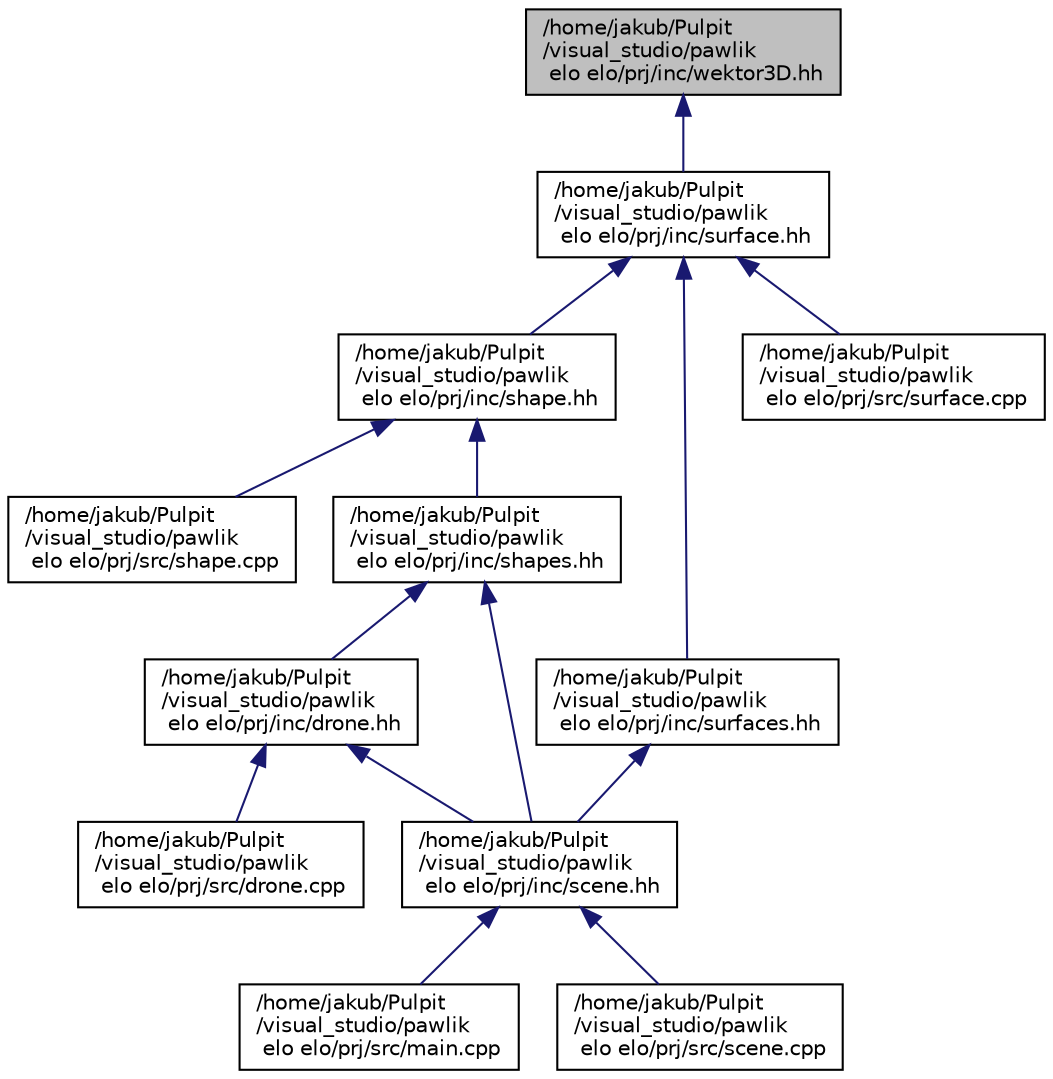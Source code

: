 digraph "/home/jakub/Pulpit/visual_studio/pawlik elo elo/prj/inc/wektor3D.hh"
{
  edge [fontname="Helvetica",fontsize="10",labelfontname="Helvetica",labelfontsize="10"];
  node [fontname="Helvetica",fontsize="10",shape=record];
  Node5 [label="/home/jakub/Pulpit\l/visual_studio/pawlik\l elo elo/prj/inc/wektor3D.hh",height=0.2,width=0.4,color="black", fillcolor="grey75", style="filled", fontcolor="black"];
  Node5 -> Node6 [dir="back",color="midnightblue",fontsize="10",style="solid",fontname="Helvetica"];
  Node6 [label="/home/jakub/Pulpit\l/visual_studio/pawlik\l elo elo/prj/inc/surface.hh",height=0.2,width=0.4,color="black", fillcolor="white", style="filled",URL="$surface_8hh.html",tooltip="Definicja metody klasy surface. "];
  Node6 -> Node7 [dir="back",color="midnightblue",fontsize="10",style="solid",fontname="Helvetica"];
  Node7 [label="/home/jakub/Pulpit\l/visual_studio/pawlik\l elo elo/prj/inc/shape.hh",height=0.2,width=0.4,color="black", fillcolor="white", style="filled",URL="$shape_8hh.html",tooltip="Definicja metody klasy shape. "];
  Node7 -> Node8 [dir="back",color="midnightblue",fontsize="10",style="solid",fontname="Helvetica"];
  Node8 [label="/home/jakub/Pulpit\l/visual_studio/pawlik\l elo elo/prj/inc/shapes.hh",height=0.2,width=0.4,color="black", fillcolor="white", style="filled",URL="$shapes_8hh.html",tooltip="Definicja metody klasy shapes. "];
  Node8 -> Node9 [dir="back",color="midnightblue",fontsize="10",style="solid",fontname="Helvetica"];
  Node9 [label="/home/jakub/Pulpit\l/visual_studio/pawlik\l elo elo/prj/inc/drone.hh",height=0.2,width=0.4,color="black", fillcolor="white", style="filled",URL="$drone_8hh.html",tooltip="Definicja metod klasy drone. "];
  Node9 -> Node10 [dir="back",color="midnightblue",fontsize="10",style="solid",fontname="Helvetica"];
  Node10 [label="/home/jakub/Pulpit\l/visual_studio/pawlik\l elo elo/prj/inc/scene.hh",height=0.2,width=0.4,color="black", fillcolor="white", style="filled",URL="$scene_8hh.html",tooltip="Definicja metody klasy scene. "];
  Node10 -> Node11 [dir="back",color="midnightblue",fontsize="10",style="solid",fontname="Helvetica"];
  Node11 [label="/home/jakub/Pulpit\l/visual_studio/pawlik\l elo elo/prj/src/main.cpp",height=0.2,width=0.4,color="black", fillcolor="white", style="filled",URL="$main_8cpp.html"];
  Node10 -> Node12 [dir="back",color="midnightblue",fontsize="10",style="solid",fontname="Helvetica"];
  Node12 [label="/home/jakub/Pulpit\l/visual_studio/pawlik\l elo elo/prj/src/scene.cpp",height=0.2,width=0.4,color="black", fillcolor="white", style="filled",URL="$scene_8cpp.html"];
  Node9 -> Node13 [dir="back",color="midnightblue",fontsize="10",style="solid",fontname="Helvetica"];
  Node13 [label="/home/jakub/Pulpit\l/visual_studio/pawlik\l elo elo/prj/src/drone.cpp",height=0.2,width=0.4,color="black", fillcolor="white", style="filled",URL="$drone_8cpp.html"];
  Node8 -> Node10 [dir="back",color="midnightblue",fontsize="10",style="solid",fontname="Helvetica"];
  Node7 -> Node14 [dir="back",color="midnightblue",fontsize="10",style="solid",fontname="Helvetica"];
  Node14 [label="/home/jakub/Pulpit\l/visual_studio/pawlik\l elo elo/prj/src/shape.cpp",height=0.2,width=0.4,color="black", fillcolor="white", style="filled",URL="$shape_8cpp.html"];
  Node6 -> Node15 [dir="back",color="midnightblue",fontsize="10",style="solid",fontname="Helvetica"];
  Node15 [label="/home/jakub/Pulpit\l/visual_studio/pawlik\l elo elo/prj/inc/surfaces.hh",height=0.2,width=0.4,color="black", fillcolor="white", style="filled",URL="$surfaces_8hh.html",tooltip="Definicja metody klasy surfaces. "];
  Node15 -> Node10 [dir="back",color="midnightblue",fontsize="10",style="solid",fontname="Helvetica"];
  Node6 -> Node16 [dir="back",color="midnightblue",fontsize="10",style="solid",fontname="Helvetica"];
  Node16 [label="/home/jakub/Pulpit\l/visual_studio/pawlik\l elo elo/prj/src/surface.cpp",height=0.2,width=0.4,color="black", fillcolor="white", style="filled",URL="$surface_8cpp.html"];
}
